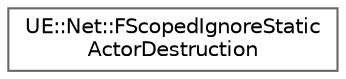 digraph "Graphical Class Hierarchy"
{
 // INTERACTIVE_SVG=YES
 // LATEX_PDF_SIZE
  bgcolor="transparent";
  edge [fontname=Helvetica,fontsize=10,labelfontname=Helvetica,labelfontsize=10];
  node [fontname=Helvetica,fontsize=10,shape=box,height=0.2,width=0.4];
  rankdir="LR";
  Node0 [id="Node000000",label="UE::Net::FScopedIgnoreStatic\lActorDestruction",height=0.2,width=0.4,color="grey40", fillcolor="white", style="filled",URL="$d2/d4a/classUE_1_1Net_1_1FScopedIgnoreStaticActorDestruction.html",tooltip=" "];
}
